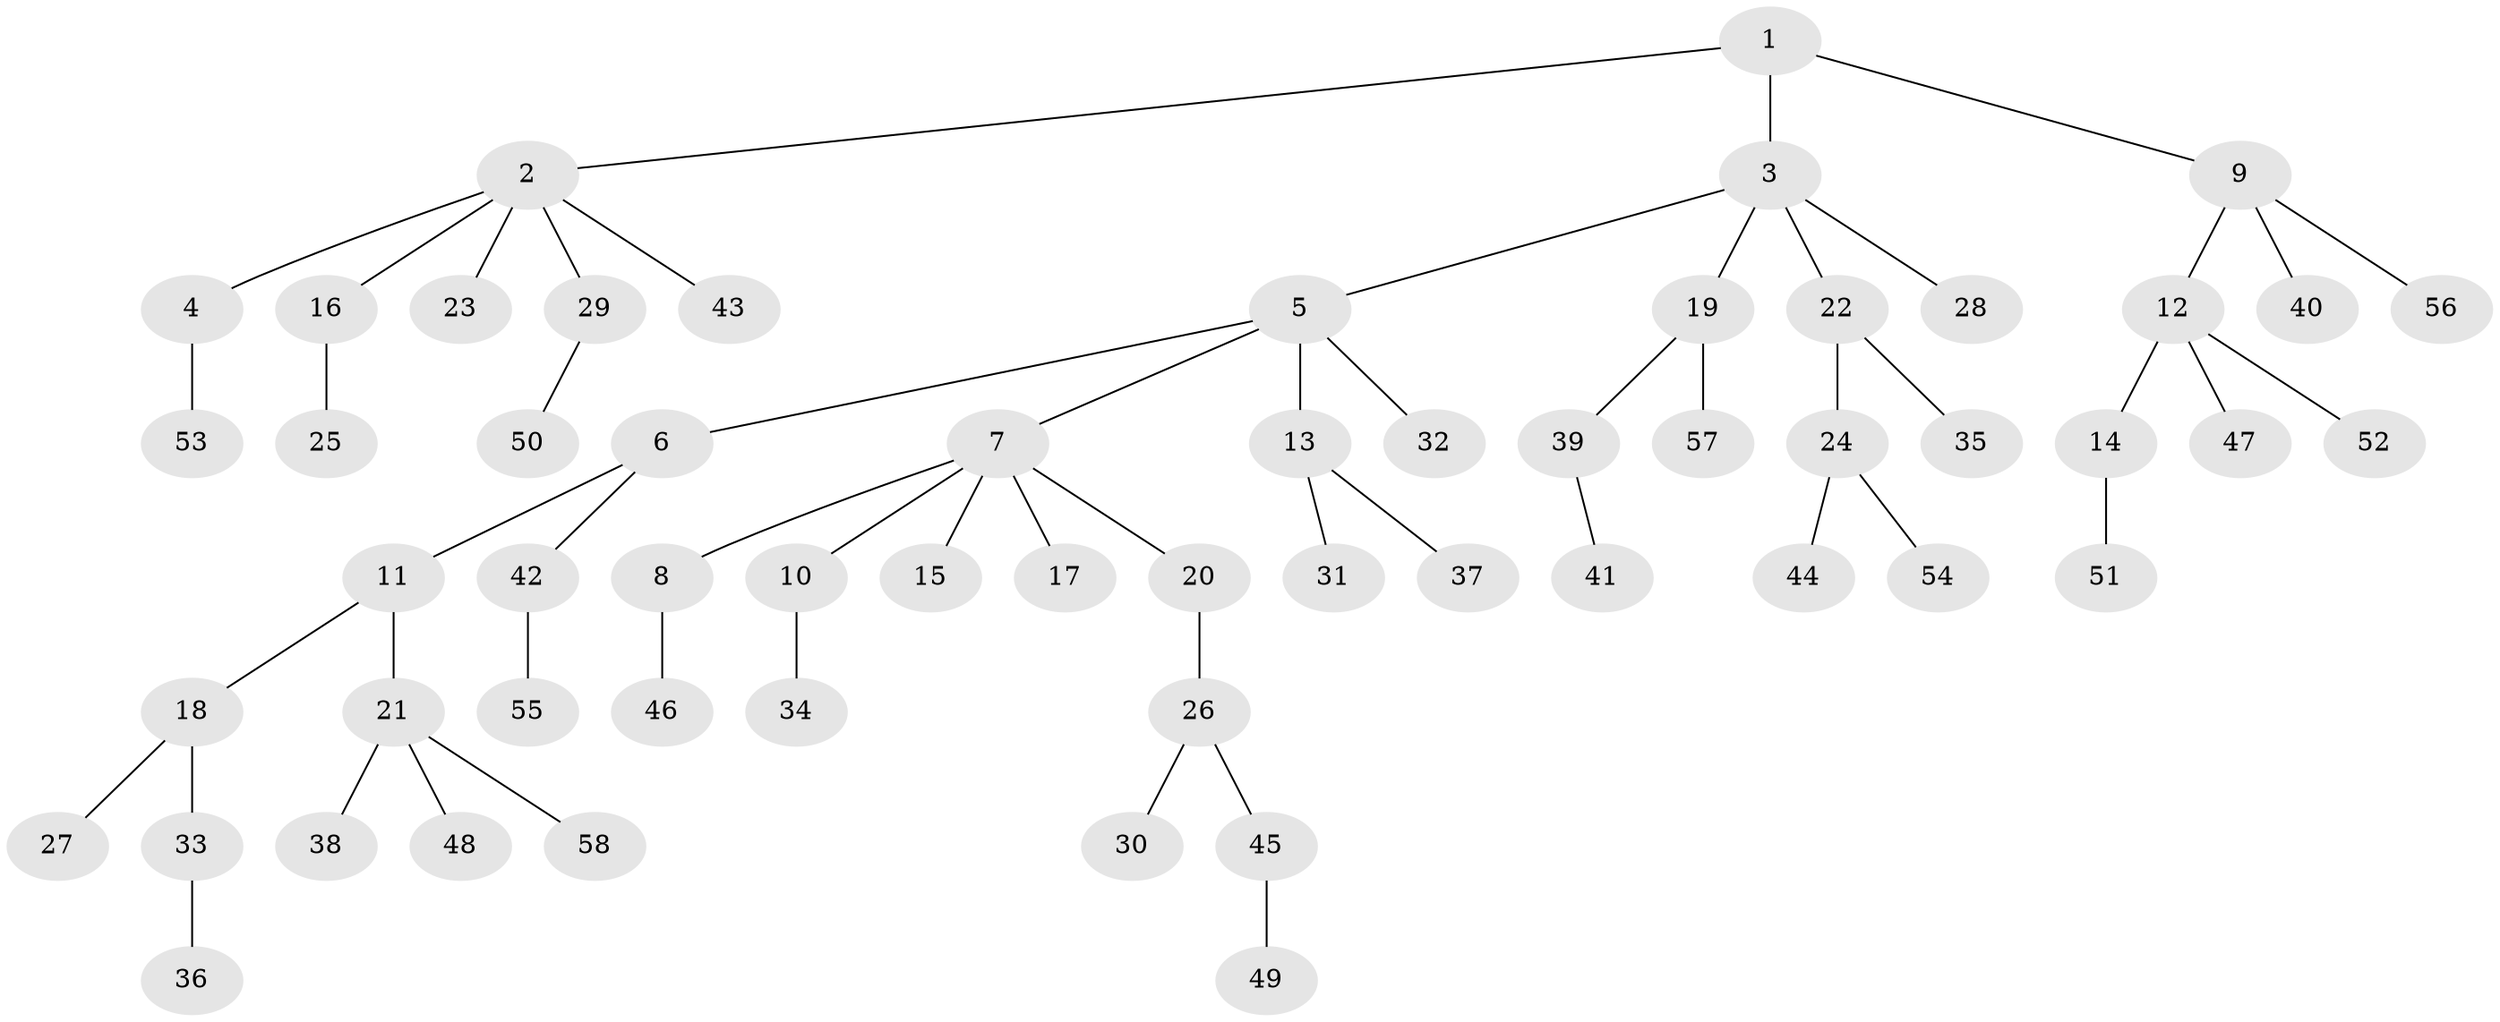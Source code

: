 // coarse degree distribution, {3: 0.125, 6: 0.075, 1: 0.6, 5: 0.025, 4: 0.025, 2: 0.15}
// Generated by graph-tools (version 1.1) at 2025/24/03/03/25 07:24:08]
// undirected, 58 vertices, 57 edges
graph export_dot {
graph [start="1"]
  node [color=gray90,style=filled];
  1;
  2;
  3;
  4;
  5;
  6;
  7;
  8;
  9;
  10;
  11;
  12;
  13;
  14;
  15;
  16;
  17;
  18;
  19;
  20;
  21;
  22;
  23;
  24;
  25;
  26;
  27;
  28;
  29;
  30;
  31;
  32;
  33;
  34;
  35;
  36;
  37;
  38;
  39;
  40;
  41;
  42;
  43;
  44;
  45;
  46;
  47;
  48;
  49;
  50;
  51;
  52;
  53;
  54;
  55;
  56;
  57;
  58;
  1 -- 2;
  1 -- 3;
  1 -- 9;
  2 -- 4;
  2 -- 16;
  2 -- 23;
  2 -- 29;
  2 -- 43;
  3 -- 5;
  3 -- 19;
  3 -- 22;
  3 -- 28;
  4 -- 53;
  5 -- 6;
  5 -- 7;
  5 -- 13;
  5 -- 32;
  6 -- 11;
  6 -- 42;
  7 -- 8;
  7 -- 10;
  7 -- 15;
  7 -- 17;
  7 -- 20;
  8 -- 46;
  9 -- 12;
  9 -- 40;
  9 -- 56;
  10 -- 34;
  11 -- 18;
  11 -- 21;
  12 -- 14;
  12 -- 47;
  12 -- 52;
  13 -- 31;
  13 -- 37;
  14 -- 51;
  16 -- 25;
  18 -- 27;
  18 -- 33;
  19 -- 39;
  19 -- 57;
  20 -- 26;
  21 -- 38;
  21 -- 48;
  21 -- 58;
  22 -- 24;
  22 -- 35;
  24 -- 44;
  24 -- 54;
  26 -- 30;
  26 -- 45;
  29 -- 50;
  33 -- 36;
  39 -- 41;
  42 -- 55;
  45 -- 49;
}
